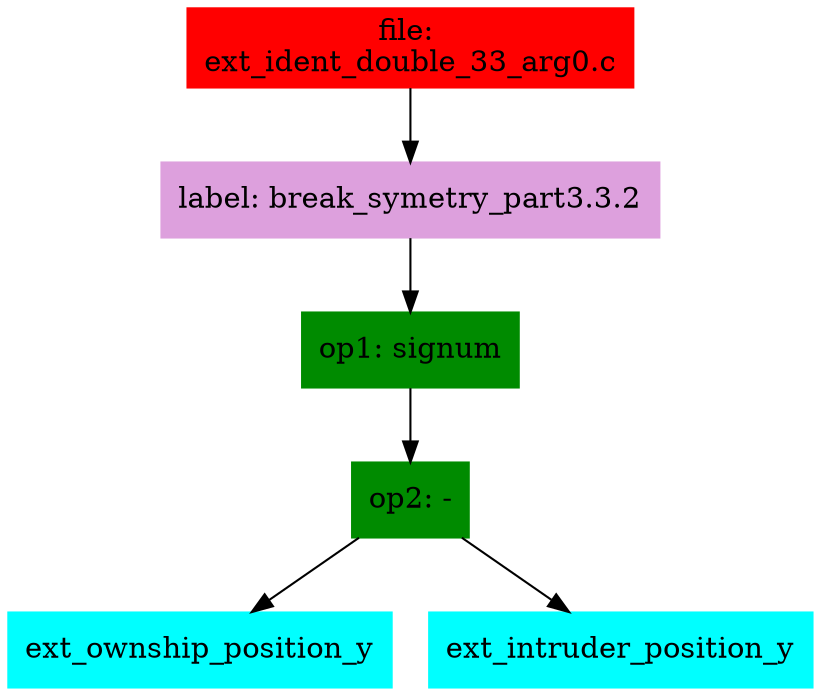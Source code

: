 digraph G {
node [shape=box]

0 [label="file: 
ext_ident_double_33_arg0.c",color=red, style=filled]
1 [label="label: break_symetry_part3.3.2",color=plum, style=filled]
0 -> 1
2 [label="op1: signum",color=green4, style=filled]
1 -> 2
3 [label="op2: -",color=green4, style=filled]
2 -> 3
4 [label="ext_ownship_position_y",color=cyan1, style=filled]
3 -> 4
5 [label="ext_intruder_position_y",color=cyan1, style=filled]
3 -> 5


}


